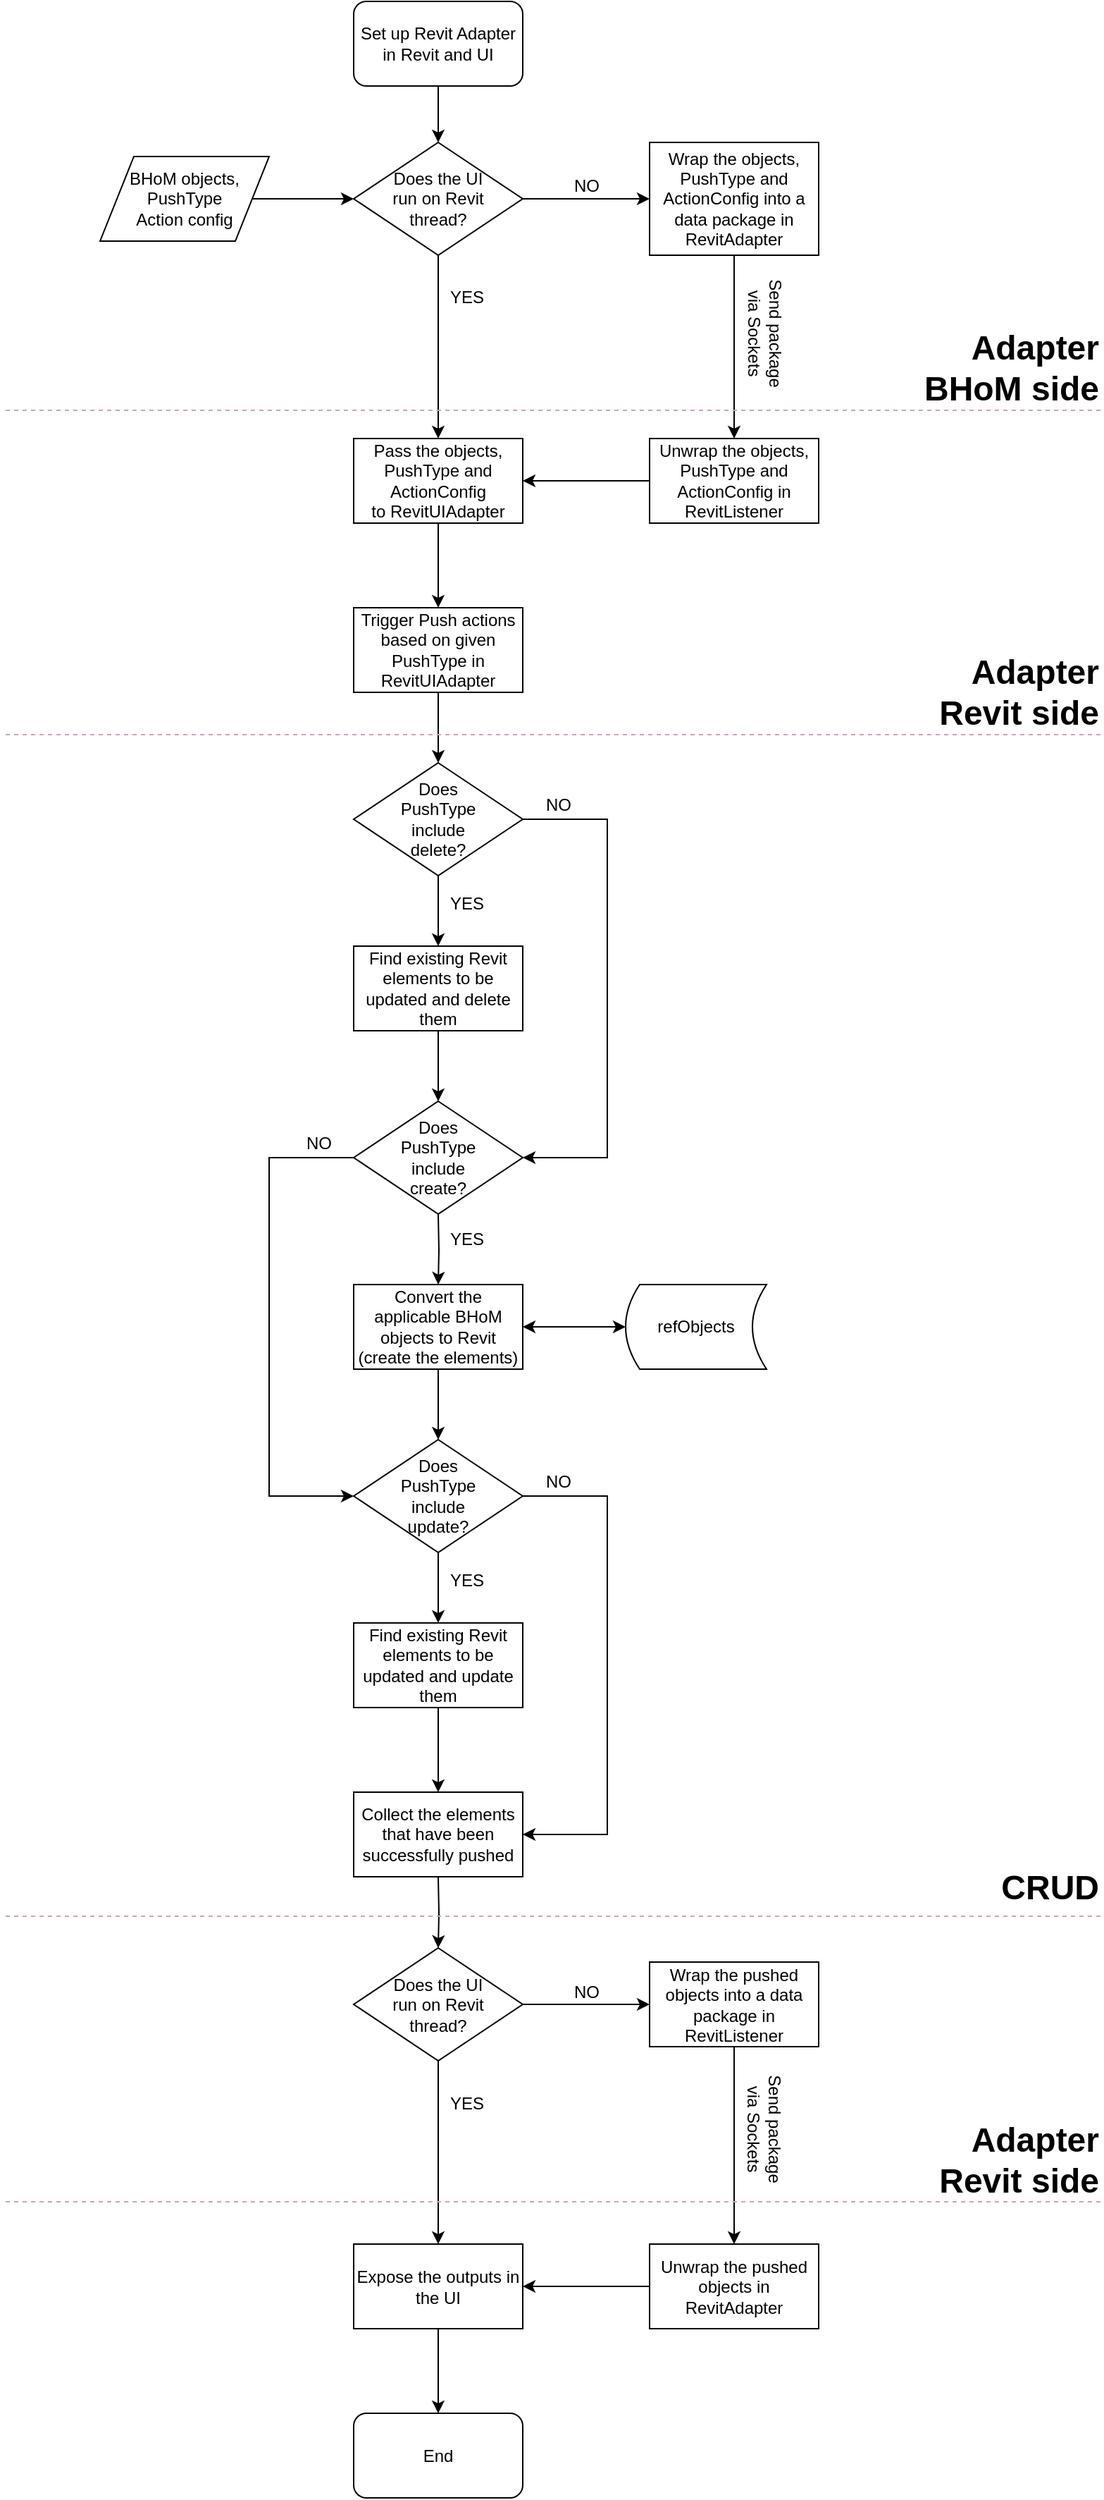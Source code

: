 <mxfile version="12.9.10" type="device"><diagram id="vkqClGWfX9FecmbJW7uE" name="Page-1"><mxGraphModel dx="1422" dy="713" grid="1" gridSize="10" guides="1" tooltips="1" connect="1" arrows="1" fold="1" page="1" pageScale="1" pageWidth="827" pageHeight="1169" math="0" shadow="0"><root><mxCell id="0"/><mxCell id="1" parent="0"/><mxCell id="6VphRx92VzrX_WBSpfSy-1" value="" style="edgeStyle=orthogonalEdgeStyle;rounded=0;orthogonalLoop=1;jettySize=auto;html=1;" edge="1" parent="1" source="6VphRx92VzrX_WBSpfSy-2" target="6VphRx92VzrX_WBSpfSy-9"><mxGeometry relative="1" as="geometry"/></mxCell><mxCell id="6VphRx92VzrX_WBSpfSy-2" value="Set up Revit Adapter in Revit and UI" style="rounded=1;whiteSpace=wrap;html=1;" vertex="1" parent="1"><mxGeometry x="297" y="70" width="120" height="60" as="geometry"/></mxCell><mxCell id="6VphRx92VzrX_WBSpfSy-3" value="" style="edgeStyle=orthogonalEdgeStyle;rounded=0;orthogonalLoop=1;jettySize=auto;html=1;" edge="1" parent="1" source="6VphRx92VzrX_WBSpfSy-4" target="6VphRx92VzrX_WBSpfSy-9"><mxGeometry relative="1" as="geometry"/></mxCell><mxCell id="6VphRx92VzrX_WBSpfSy-4" value="BHoM objects,&lt;br&gt;PushType&lt;br&gt;Action config" style="shape=parallelogram;perimeter=parallelogramPerimeter;whiteSpace=wrap;html=1;" vertex="1" parent="1"><mxGeometry x="117" y="180" width="120" height="60" as="geometry"/></mxCell><mxCell id="6VphRx92VzrX_WBSpfSy-5" value="" style="edgeStyle=orthogonalEdgeStyle;rounded=0;orthogonalLoop=1;jettySize=auto;html=1;entryX=0.5;entryY=0;entryDx=0;entryDy=0;" edge="1" parent="1" source="6VphRx92VzrX_WBSpfSy-6" target="6VphRx92VzrX_WBSpfSy-44"><mxGeometry relative="1" as="geometry"><mxPoint x="217" y="530" as="targetPoint"/></mxGeometry></mxCell><mxCell id="6VphRx92VzrX_WBSpfSy-6" value="Trigger Push actions based on given PushType in RevitUIAdapter" style="rounded=0;whiteSpace=wrap;html=1;" vertex="1" parent="1"><mxGeometry x="297" y="500" width="120" height="60" as="geometry"/></mxCell><mxCell id="6VphRx92VzrX_WBSpfSy-7" value="" style="edgeStyle=orthogonalEdgeStyle;rounded=0;orthogonalLoop=1;jettySize=auto;html=1;" edge="1" parent="1" source="6VphRx92VzrX_WBSpfSy-9" target="6VphRx92VzrX_WBSpfSy-11"><mxGeometry relative="1" as="geometry"/></mxCell><mxCell id="6VphRx92VzrX_WBSpfSy-8" value="" style="edgeStyle=orthogonalEdgeStyle;rounded=0;orthogonalLoop=1;jettySize=auto;html=1;entryX=0.5;entryY=0;entryDx=0;entryDy=0;" edge="1" parent="1" source="6VphRx92VzrX_WBSpfSy-9" target="6VphRx92VzrX_WBSpfSy-16"><mxGeometry relative="1" as="geometry"><mxPoint x="357" y="330" as="targetPoint"/></mxGeometry></mxCell><mxCell id="6VphRx92VzrX_WBSpfSy-9" value="Does the UI&lt;br&gt;run on Revit&lt;br&gt;thread?" style="rhombus;whiteSpace=wrap;html=1;" vertex="1" parent="1"><mxGeometry x="297" y="170" width="120" height="80" as="geometry"/></mxCell><mxCell id="6VphRx92VzrX_WBSpfSy-10" value="" style="edgeStyle=orthogonalEdgeStyle;rounded=0;orthogonalLoop=1;jettySize=auto;html=1;" edge="1" parent="1" source="6VphRx92VzrX_WBSpfSy-11" target="6VphRx92VzrX_WBSpfSy-13"><mxGeometry relative="1" as="geometry"/></mxCell><mxCell id="6VphRx92VzrX_WBSpfSy-11" value="Wrap the objects, PushType and ActionConfig into a data package in RevitAdapter" style="rounded=0;whiteSpace=wrap;html=1;" vertex="1" parent="1"><mxGeometry x="507" y="170" width="120" height="80" as="geometry"/></mxCell><mxCell id="6VphRx92VzrX_WBSpfSy-12" value="" style="edgeStyle=orthogonalEdgeStyle;rounded=0;orthogonalLoop=1;jettySize=auto;html=1;" edge="1" parent="1" source="6VphRx92VzrX_WBSpfSy-13" target="6VphRx92VzrX_WBSpfSy-16"><mxGeometry relative="1" as="geometry"/></mxCell><mxCell id="6VphRx92VzrX_WBSpfSy-13" value="Unwrap the objects, PushType and ActionConfig&amp;nbsp;in RevitListener" style="rounded=0;whiteSpace=wrap;html=1;" vertex="1" parent="1"><mxGeometry x="507" y="380" width="120" height="60" as="geometry"/></mxCell><mxCell id="6VphRx92VzrX_WBSpfSy-14" value="Send package&lt;br&gt;via Sockets" style="text;html=1;align=center;verticalAlign=middle;resizable=0;points=[];autosize=1;rotation=90;" vertex="1" parent="1"><mxGeometry x="544" y="290" width="90" height="30" as="geometry"/></mxCell><mxCell id="6VphRx92VzrX_WBSpfSy-15" value="" style="edgeStyle=orthogonalEdgeStyle;rounded=0;orthogonalLoop=1;jettySize=auto;html=1;" edge="1" parent="1" source="6VphRx92VzrX_WBSpfSy-16" target="6VphRx92VzrX_WBSpfSy-6"><mxGeometry relative="1" as="geometry"/></mxCell><mxCell id="6VphRx92VzrX_WBSpfSy-16" value="Pass the objects, PushType and ActionConfig to&amp;nbsp;RevitUIAdapter" style="rounded=0;whiteSpace=wrap;html=1;" vertex="1" parent="1"><mxGeometry x="297" y="380" width="120" height="60" as="geometry"/></mxCell><mxCell id="6VphRx92VzrX_WBSpfSy-17" value="NO" style="text;html=1;align=center;verticalAlign=middle;resizable=0;points=[];autosize=1;" vertex="1" parent="1"><mxGeometry x="447" y="191" width="30" height="20" as="geometry"/></mxCell><mxCell id="6VphRx92VzrX_WBSpfSy-18" value="YES" style="text;html=1;align=center;verticalAlign=middle;resizable=0;points=[];autosize=1;" vertex="1" parent="1"><mxGeometry x="357" y="270" width="40" height="20" as="geometry"/></mxCell><mxCell id="6VphRx92VzrX_WBSpfSy-19" value="" style="endArrow=none;dashed=1;html=1;strokeColor=#CDA2BE;" edge="1" parent="1"><mxGeometry width="50" height="50" relative="1" as="geometry"><mxPoint x="827" y="360" as="sourcePoint"/><mxPoint x="47" y="360" as="targetPoint"/></mxGeometry></mxCell><mxCell id="6VphRx92VzrX_WBSpfSy-20" value="" style="edgeStyle=orthogonalEdgeStyle;rounded=0;orthogonalLoop=1;jettySize=auto;html=1;" edge="1" parent="1" target="6VphRx92VzrX_WBSpfSy-28"><mxGeometry relative="1" as="geometry"><mxPoint x="357" y="1400.5" as="sourcePoint"/></mxGeometry></mxCell><mxCell id="6VphRx92VzrX_WBSpfSy-21" value="&lt;font size=&quot;1&quot;&gt;&lt;b style=&quot;font-size: 24px&quot;&gt;Adapter&lt;br&gt;BHoM side&lt;br&gt;&lt;/b&gt;&lt;/font&gt;" style="text;html=1;align=right;verticalAlign=middle;resizable=0;points=[];autosize=1;" vertex="1" parent="1"><mxGeometry x="687" y="310" width="140" height="40" as="geometry"/></mxCell><mxCell id="6VphRx92VzrX_WBSpfSy-22" value="" style="endArrow=none;dashed=1;html=1;strokeColor=#CDA2BE;" edge="1" parent="1"><mxGeometry width="50" height="50" relative="1" as="geometry"><mxPoint x="827" y="590" as="sourcePoint"/><mxPoint x="47" y="590" as="targetPoint"/></mxGeometry></mxCell><mxCell id="6VphRx92VzrX_WBSpfSy-23" value="&lt;font size=&quot;1&quot;&gt;&lt;b style=&quot;font-size: 24px&quot;&gt;Adapter&lt;br&gt;Revit side&lt;br&gt;&lt;/b&gt;&lt;/font&gt;" style="text;html=1;align=right;verticalAlign=middle;resizable=0;points=[];autosize=1;" vertex="1" parent="1"><mxGeometry x="697" y="540" width="130" height="40" as="geometry"/></mxCell><mxCell id="6VphRx92VzrX_WBSpfSy-24" value="" style="endArrow=none;dashed=1;html=1;strokeColor=#CDA2BE;" edge="1" parent="1"><mxGeometry width="50" height="50" relative="1" as="geometry"><mxPoint x="827" y="1428" as="sourcePoint"/><mxPoint x="47" y="1428" as="targetPoint"/></mxGeometry></mxCell><mxCell id="6VphRx92VzrX_WBSpfSy-25" value="&lt;font size=&quot;1&quot;&gt;&lt;b style=&quot;font-size: 24px&quot;&gt;CRUD&lt;/b&gt;&lt;/font&gt;" style="text;html=1;align=right;verticalAlign=middle;resizable=0;points=[];autosize=1;" vertex="1" parent="1"><mxGeometry x="747" y="1398" width="80" height="20" as="geometry"/></mxCell><mxCell id="6VphRx92VzrX_WBSpfSy-26" value="" style="edgeStyle=orthogonalEdgeStyle;rounded=0;orthogonalLoop=1;jettySize=auto;html=1;" edge="1" parent="1" source="6VphRx92VzrX_WBSpfSy-28" target="6VphRx92VzrX_WBSpfSy-30"><mxGeometry relative="1" as="geometry"/></mxCell><mxCell id="6VphRx92VzrX_WBSpfSy-27" value="" style="edgeStyle=orthogonalEdgeStyle;rounded=0;orthogonalLoop=1;jettySize=auto;html=1;entryX=0.5;entryY=0;entryDx=0;entryDy=0;" edge="1" parent="1" source="6VphRx92VzrX_WBSpfSy-28"><mxGeometry relative="1" as="geometry"><mxPoint x="357" y="1660.5" as="targetPoint"/></mxGeometry></mxCell><mxCell id="6VphRx92VzrX_WBSpfSy-28" value="Does the UI&lt;br&gt;run on Revit&lt;br&gt;thread?" style="rhombus;whiteSpace=wrap;html=1;" vertex="1" parent="1"><mxGeometry x="297" y="1450.5" width="120" height="80" as="geometry"/></mxCell><mxCell id="6VphRx92VzrX_WBSpfSy-29" value="" style="edgeStyle=orthogonalEdgeStyle;rounded=0;orthogonalLoop=1;jettySize=auto;html=1;" edge="1" parent="1" source="6VphRx92VzrX_WBSpfSy-30" target="6VphRx92VzrX_WBSpfSy-32"><mxGeometry relative="1" as="geometry"/></mxCell><mxCell id="6VphRx92VzrX_WBSpfSy-30" value="Wrap the pushed objects into a data package in RevitListener" style="rounded=0;whiteSpace=wrap;html=1;" vertex="1" parent="1"><mxGeometry x="507" y="1460.5" width="120" height="60" as="geometry"/></mxCell><mxCell id="6VphRx92VzrX_WBSpfSy-31" value="" style="edgeStyle=orthogonalEdgeStyle;rounded=0;orthogonalLoop=1;jettySize=auto;html=1;" edge="1" parent="1" source="6VphRx92VzrX_WBSpfSy-32"><mxGeometry relative="1" as="geometry"><mxPoint x="417" y="1690.5" as="targetPoint"/></mxGeometry></mxCell><mxCell id="6VphRx92VzrX_WBSpfSy-32" value="Unwrap the pushed objects in RevitAdapter" style="rounded=0;whiteSpace=wrap;html=1;" vertex="1" parent="1"><mxGeometry x="507" y="1660.5" width="120" height="60" as="geometry"/></mxCell><mxCell id="6VphRx92VzrX_WBSpfSy-33" value="Send package&lt;br&gt;via Sockets" style="text;html=1;align=center;verticalAlign=middle;resizable=0;points=[];autosize=1;rotation=90;" vertex="1" parent="1"><mxGeometry x="544" y="1563.5" width="90" height="30" as="geometry"/></mxCell><mxCell id="6VphRx92VzrX_WBSpfSy-34" value="NO" style="text;html=1;align=center;verticalAlign=middle;resizable=0;points=[];autosize=1;" vertex="1" parent="1"><mxGeometry x="447" y="1471.5" width="30" height="20" as="geometry"/></mxCell><mxCell id="6VphRx92VzrX_WBSpfSy-35" value="YES" style="text;html=1;align=center;verticalAlign=middle;resizable=0;points=[];autosize=1;" vertex="1" parent="1"><mxGeometry x="357" y="1550.5" width="40" height="20" as="geometry"/></mxCell><mxCell id="6VphRx92VzrX_WBSpfSy-36" value="" style="edgeStyle=orthogonalEdgeStyle;rounded=0;orthogonalLoop=1;jettySize=auto;html=1;strokeColor=#000000;" edge="1" parent="1" source="6VphRx92VzrX_WBSpfSy-37" target="6VphRx92VzrX_WBSpfSy-38"><mxGeometry relative="1" as="geometry"/></mxCell><mxCell id="6VphRx92VzrX_WBSpfSy-37" value="Expose the outputs in the UI" style="rounded=0;whiteSpace=wrap;html=1;" vertex="1" parent="1"><mxGeometry x="297" y="1660.5" width="120" height="60" as="geometry"/></mxCell><mxCell id="6VphRx92VzrX_WBSpfSy-38" value="End" style="rounded=1;whiteSpace=wrap;html=1;" vertex="1" parent="1"><mxGeometry x="297" y="1780.5" width="120" height="60" as="geometry"/></mxCell><mxCell id="6VphRx92VzrX_WBSpfSy-39" value="" style="endArrow=none;dashed=1;html=1;strokeColor=#CDA2BE;" edge="1" parent="1"><mxGeometry width="50" height="50" relative="1" as="geometry"><mxPoint x="827" y="1630.5" as="sourcePoint"/><mxPoint x="47" y="1630.5" as="targetPoint"/></mxGeometry></mxCell><mxCell id="6VphRx92VzrX_WBSpfSy-40" value="&lt;font size=&quot;1&quot;&gt;&lt;b style=&quot;font-size: 24px&quot;&gt;Adapter&lt;br&gt;Revit side&lt;/b&gt;&lt;/font&gt;" style="text;html=1;align=right;verticalAlign=middle;resizable=0;points=[];autosize=1;" vertex="1" parent="1"><mxGeometry x="697" y="1580.5" width="130" height="40" as="geometry"/></mxCell><mxCell id="6VphRx92VzrX_WBSpfSy-41" value="Collect the elements that have been successfully pushed" style="rounded=0;whiteSpace=wrap;html=1;" vertex="1" parent="1"><mxGeometry x="297" y="1340" width="120" height="60" as="geometry"/></mxCell><mxCell id="6VphRx92VzrX_WBSpfSy-42" value="" style="edgeStyle=orthogonalEdgeStyle;rounded=0;orthogonalLoop=1;jettySize=auto;html=1;" edge="1" parent="1" source="6VphRx92VzrX_WBSpfSy-44" target="6VphRx92VzrX_WBSpfSy-46"><mxGeometry relative="1" as="geometry"/></mxCell><mxCell id="6VphRx92VzrX_WBSpfSy-43" value="" style="edgeStyle=orthogonalEdgeStyle;rounded=0;orthogonalLoop=1;jettySize=auto;html=1;entryX=1;entryY=0.5;entryDx=0;entryDy=0;" edge="1" parent="1" source="6VphRx92VzrX_WBSpfSy-44" target="6VphRx92VzrX_WBSpfSy-47"><mxGeometry relative="1" as="geometry"><mxPoint x="497" y="650" as="targetPoint"/><Array as="points"><mxPoint x="477" y="650"/><mxPoint x="477" y="890"/></Array></mxGeometry></mxCell><mxCell id="6VphRx92VzrX_WBSpfSy-44" value="Does&lt;br&gt;PushType&lt;br&gt;include&lt;br&gt;delete?" style="rhombus;whiteSpace=wrap;html=1;" vertex="1" parent="1"><mxGeometry x="297" y="610" width="120" height="80" as="geometry"/></mxCell><mxCell id="6VphRx92VzrX_WBSpfSy-45" value="" style="edgeStyle=orthogonalEdgeStyle;rounded=0;orthogonalLoop=1;jettySize=auto;html=1;" edge="1" parent="1" source="6VphRx92VzrX_WBSpfSy-46" target="6VphRx92VzrX_WBSpfSy-47"><mxGeometry relative="1" as="geometry"/></mxCell><mxCell id="6VphRx92VzrX_WBSpfSy-46" value="Find existing Revit elements to be updated and delete them" style="rounded=0;whiteSpace=wrap;html=1;" vertex="1" parent="1"><mxGeometry x="297" y="740" width="120" height="60" as="geometry"/></mxCell><mxCell id="6VphRx92VzrX_WBSpfSy-47" value="Does&lt;br&gt;PushType&lt;br&gt;include&lt;br&gt;create?" style="rhombus;whiteSpace=wrap;html=1;" vertex="1" parent="1"><mxGeometry x="297" y="850" width="120" height="80" as="geometry"/></mxCell><mxCell id="6VphRx92VzrX_WBSpfSy-48" value="" style="edgeStyle=orthogonalEdgeStyle;rounded=0;orthogonalLoop=1;jettySize=auto;html=1;" edge="1" parent="1" target="6VphRx92VzrX_WBSpfSy-51"><mxGeometry relative="1" as="geometry"><mxPoint x="357" y="930.5" as="sourcePoint"/></mxGeometry></mxCell><mxCell id="6VphRx92VzrX_WBSpfSy-49" value="" style="edgeStyle=orthogonalEdgeStyle;rounded=0;orthogonalLoop=1;jettySize=auto;html=1;exitX=0;exitY=0.5;exitDx=0;exitDy=0;entryX=0;entryY=0.5;entryDx=0;entryDy=0;" edge="1" parent="1" source="6VphRx92VzrX_WBSpfSy-47" target="6VphRx92VzrX_WBSpfSy-52"><mxGeometry relative="1" as="geometry"><mxPoint x="267" y="891" as="sourcePoint"/><mxPoint x="267" y="1144" as="targetPoint"/><Array as="points"><mxPoint x="237" y="890"/><mxPoint x="237" y="1130"/></Array></mxGeometry></mxCell><mxCell id="6VphRx92VzrX_WBSpfSy-50" value="" style="edgeStyle=orthogonalEdgeStyle;rounded=0;orthogonalLoop=1;jettySize=auto;html=1;" edge="1" parent="1" source="6VphRx92VzrX_WBSpfSy-51" target="6VphRx92VzrX_WBSpfSy-52"><mxGeometry relative="1" as="geometry"/></mxCell><mxCell id="6VphRx92VzrX_WBSpfSy-64" value="" style="edgeStyle=orthogonalEdgeStyle;rounded=0;orthogonalLoop=1;jettySize=auto;html=1;startArrow=classic;startFill=1;" edge="1" parent="1" source="6VphRx92VzrX_WBSpfSy-51" target="6VphRx92VzrX_WBSpfSy-63"><mxGeometry relative="1" as="geometry"/></mxCell><mxCell id="6VphRx92VzrX_WBSpfSy-51" value="Convert the applicable BHoM objects to Revit (create the elements)" style="rounded=0;whiteSpace=wrap;html=1;" vertex="1" parent="1"><mxGeometry x="297" y="980" width="120" height="60" as="geometry"/></mxCell><mxCell id="6VphRx92VzrX_WBSpfSy-52" value="Does&lt;br&gt;PushType&lt;br&gt;include&lt;br&gt;update?" style="rhombus;whiteSpace=wrap;html=1;" vertex="1" parent="1"><mxGeometry x="297" y="1090" width="120" height="80" as="geometry"/></mxCell><mxCell id="6VphRx92VzrX_WBSpfSy-53" value="" style="edgeStyle=orthogonalEdgeStyle;rounded=0;orthogonalLoop=1;jettySize=auto;html=1;" edge="1" parent="1" target="6VphRx92VzrX_WBSpfSy-56"><mxGeometry relative="1" as="geometry"><mxPoint x="357" y="1170" as="sourcePoint"/><Array as="points"><mxPoint x="357" y="1170"/><mxPoint x="357" y="1170"/></Array></mxGeometry></mxCell><mxCell id="6VphRx92VzrX_WBSpfSy-54" value="" style="edgeStyle=orthogonalEdgeStyle;rounded=0;orthogonalLoop=1;jettySize=auto;html=1;entryX=1;entryY=0.5;entryDx=0;entryDy=0;" edge="1" parent="1" target="6VphRx92VzrX_WBSpfSy-41"><mxGeometry relative="1" as="geometry"><mxPoint x="417" y="1130" as="sourcePoint"/><mxPoint x="417" y="1390" as="targetPoint"/><Array as="points"><mxPoint x="477" y="1130"/><mxPoint x="477" y="1370"/></Array></mxGeometry></mxCell><mxCell id="6VphRx92VzrX_WBSpfSy-55" value="" style="edgeStyle=orthogonalEdgeStyle;rounded=0;orthogonalLoop=1;jettySize=auto;html=1;" edge="1" parent="1" source="6VphRx92VzrX_WBSpfSy-56"><mxGeometry relative="1" as="geometry"><mxPoint x="357" y="1340" as="targetPoint"/></mxGeometry></mxCell><mxCell id="6VphRx92VzrX_WBSpfSy-56" value="Find existing Revit elements to be updated and update them" style="rounded=0;whiteSpace=wrap;html=1;" vertex="1" parent="1"><mxGeometry x="297" y="1220" width="120" height="60" as="geometry"/></mxCell><mxCell id="6VphRx92VzrX_WBSpfSy-57" value="NO" style="text;html=1;align=center;verticalAlign=middle;resizable=0;points=[];autosize=1;" vertex="1" parent="1"><mxGeometry x="427" y="630" width="30" height="20" as="geometry"/></mxCell><mxCell id="6VphRx92VzrX_WBSpfSy-58" value="YES" style="text;html=1;align=center;verticalAlign=middle;resizable=0;points=[];autosize=1;" vertex="1" parent="1"><mxGeometry x="357" y="700" width="40" height="20" as="geometry"/></mxCell><mxCell id="6VphRx92VzrX_WBSpfSy-59" value="YES" style="text;html=1;align=center;verticalAlign=middle;resizable=0;points=[];autosize=1;" vertex="1" parent="1"><mxGeometry x="357" y="937.5" width="40" height="20" as="geometry"/></mxCell><mxCell id="6VphRx92VzrX_WBSpfSy-60" value="NO" style="text;html=1;align=center;verticalAlign=middle;resizable=0;points=[];autosize=1;" vertex="1" parent="1"><mxGeometry x="257" y="870" width="30" height="20" as="geometry"/></mxCell><mxCell id="6VphRx92VzrX_WBSpfSy-61" value="NO" style="text;html=1;align=center;verticalAlign=middle;resizable=0;points=[];autosize=1;" vertex="1" parent="1"><mxGeometry x="427" y="1110" width="30" height="20" as="geometry"/></mxCell><mxCell id="6VphRx92VzrX_WBSpfSy-62" value="YES" style="text;html=1;align=center;verticalAlign=middle;resizable=0;points=[];autosize=1;" vertex="1" parent="1"><mxGeometry x="357" y="1180" width="40" height="20" as="geometry"/></mxCell><mxCell id="6VphRx92VzrX_WBSpfSy-63" value="refObjects" style="shape=dataStorage;whiteSpace=wrap;html=1;" vertex="1" parent="1"><mxGeometry x="490" y="980" width="100" height="60" as="geometry"/></mxCell></root></mxGraphModel></diagram></mxfile>